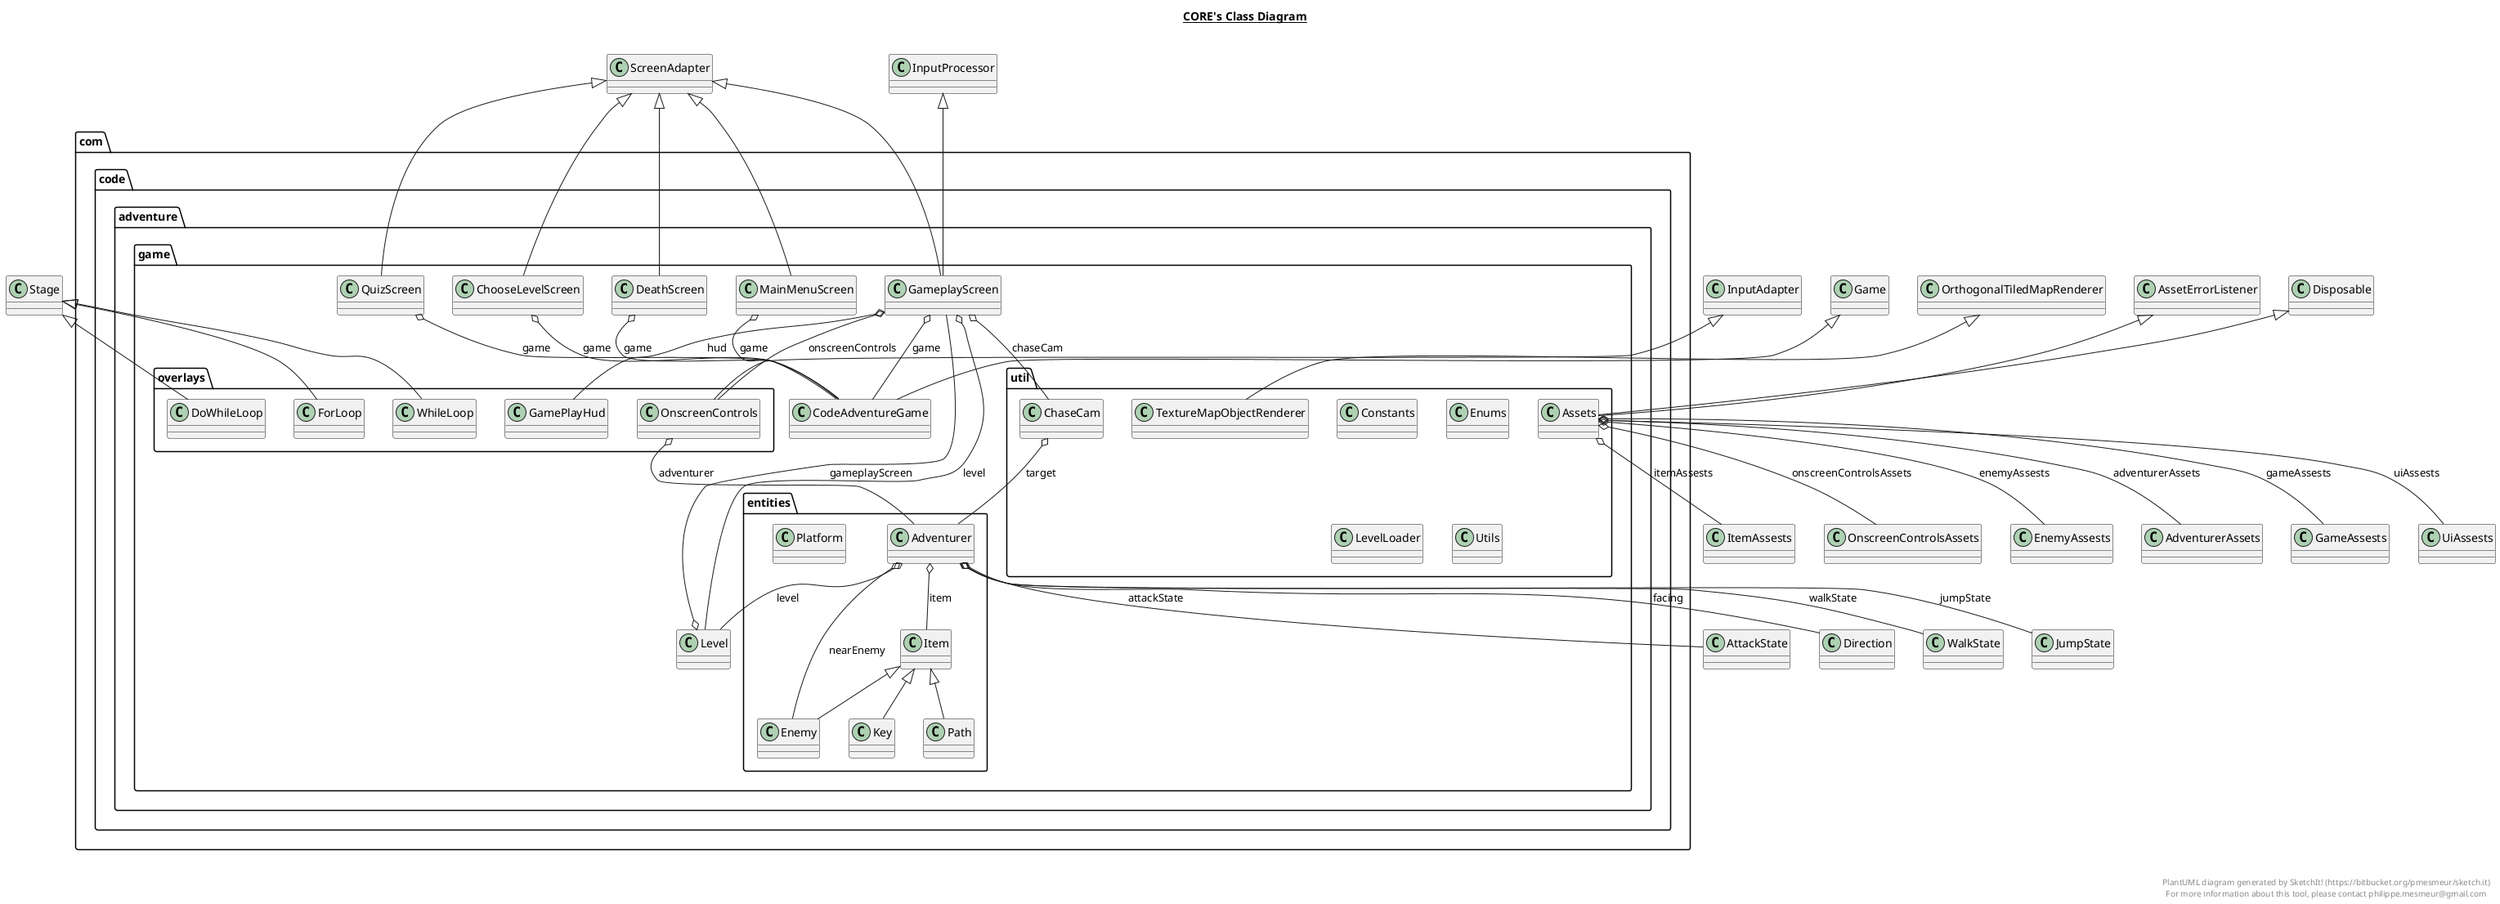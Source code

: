 @startuml

title __CORE's Class Diagram__\n

  package com.code.adventure.game {
    package com.code.adventure.game.entities {
      class Adventurer {
      }
    }
  }
  

  package com.code.adventure.game {
    package com.code.adventure.game.util {
      class Assets {
      }
    }
  }
  

  package com.code.adventure.game {
    package com.code.adventure.game.util {
      class ChaseCam {
      }
    }
  }
  

  package com.code.adventure.game {
    class ChooseLevelScreen {
    }
  }
  

  package com.code.adventure.game {
    class CodeAdventureGame {
    }
  }
  

  package com.code.adventure.game {
    package com.code.adventure.game.util {
      class Constants {
      }
    }
  }
  

  package com.code.adventure.game {
    class DeathScreen {
    }
  }
  

  package com.code.adventure.game {
    package com.code.adventure.game.overlays {
      class DoWhileLoop {
      }
    }
  }
  

  package com.code.adventure.game {
    package com.code.adventure.game.entities {
      class Enemy {
      }
    }
  }
  

  package com.code.adventure.game {
    package com.code.adventure.game.util {
      class Enums {
      }
    }
  }
  

  package com.code.adventure.game {
    package com.code.adventure.game.overlays {
      class ForLoop {
      }
    }
  }
  

  package com.code.adventure.game {
    package com.code.adventure.game.overlays {
      class GamePlayHud {
      }
    }
  }
  

  package com.code.adventure.game {
    class GameplayScreen {
    }
  }
  

  package com.code.adventure.game {
    package com.code.adventure.game.entities {
      class Item {
      }
    }
  }
  

  package com.code.adventure.game {
    package com.code.adventure.game.entities {
      class Key {
      }
    }
  }
  

  package com.code.adventure.game {
    class Level {
    }
  }
  

  package com.code.adventure.game {
    package com.code.adventure.game.util {
      class LevelLoader {
      }
    }
  }
  

  package com.code.adventure.game {
    class MainMenuScreen {
    }
  }
  

  package com.code.adventure.game {
    package com.code.adventure.game.overlays {
      class OnscreenControls {
      }
    }
  }
  

  package com.code.adventure.game {
    package com.code.adventure.game.entities {
      class Path {
      }
    }
  }
  

  package com.code.adventure.game {
    package com.code.adventure.game.entities {
      class Platform {
      }
    }
  }
  

  package com.code.adventure.game {
    class QuizScreen {
    }
  }
  

  package com.code.adventure.game {
    package com.code.adventure.game.util {
      class TextureMapObjectRenderer {
      }
    }
  }
  

  package com.code.adventure.game {
    package com.code.adventure.game.util {
      class Utils {
      }
    }
  }
  

  package com.code.adventure.game {
    package com.code.adventure.game.overlays {
      class WhileLoop {
      }
    }
  }
  

  Adventurer o-- Level : level
  Adventurer o-- Direction : facing
  Adventurer o-- WalkState : walkState
  Adventurer o-- JumpState : jumpState
  Adventurer o-- AttackState : attackState
  Adventurer o-- Enemy : nearEnemy
  Adventurer o-- Item : item
  Assets -up-|> Disposable
  Assets -up-|> AssetErrorListener
  Assets o-- AdventurerAssets : adventurerAssets
  Assets o-- GameAssests : gameAssests
  Assets o-- UiAssests : uiAssests
  Assets o-- ItemAssests : itemAssests
  Assets o-- OnscreenControlsAssets : onscreenControlsAssets
  Assets o-- EnemyAssests : enemyAssests
  ChaseCam o-- Adventurer : target
  ChooseLevelScreen -up-|> ScreenAdapter
  ChooseLevelScreen o-- CodeAdventureGame : game
  CodeAdventureGame -up-|> Game
  DeathScreen -up-|> ScreenAdapter
  DeathScreen o-- CodeAdventureGame : game
  DoWhileLoop -up-|> Stage
  Enemy -up-|> Item
  ForLoop -up-|> Stage
  GameplayScreen -up-|> InputProcessor
  GameplayScreen -up-|> ScreenAdapter
  GameplayScreen o-- CodeAdventureGame : game
  GameplayScreen o-- Level : level
  GameplayScreen o-- OnscreenControls : onscreenControls
  GameplayScreen o-- GamePlayHud : hud
  GameplayScreen o-- ChaseCam : chaseCam
  Key -up-|> Item
  Level o-- GameplayScreen : gameplayScreen
  MainMenuScreen -up-|> ScreenAdapter
  MainMenuScreen o-- CodeAdventureGame : game
  OnscreenControls -up-|> InputAdapter
  OnscreenControls o-- Adventurer : adventurer
  Path -up-|> Item
  QuizScreen -up-|> ScreenAdapter
  QuizScreen o-- CodeAdventureGame : game
  TextureMapObjectRenderer -up-|> OrthogonalTiledMapRenderer
  WhileLoop -up-|> Stage


right footer


PlantUML diagram generated by SketchIt! (https://bitbucket.org/pmesmeur/sketch.it)
For more information about this tool, please contact philippe.mesmeur@gmail.com
endfooter

@enduml
